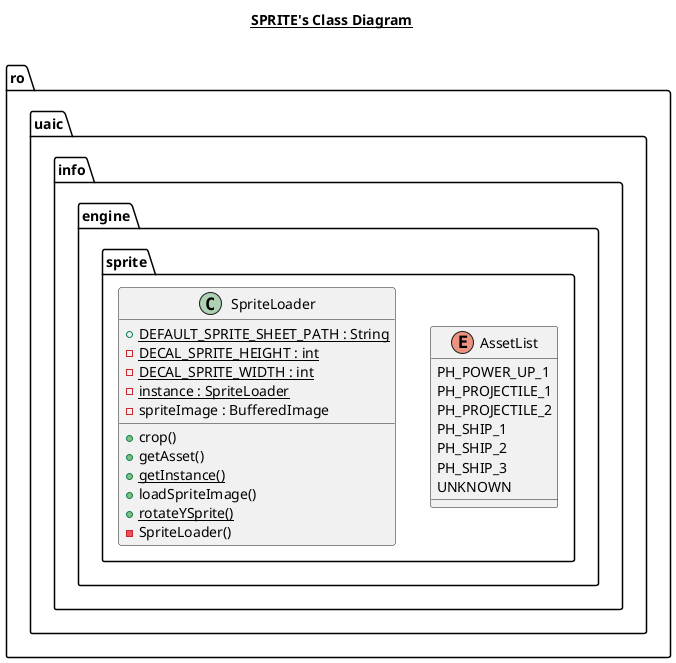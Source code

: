 @startuml

title __SPRITE's Class Diagram__\n

  namespace ro.uaic.info.engine {
    namespace sprite {
      enum AssetList {
        PH_POWER_UP_1
        PH_PROJECTILE_1
        PH_PROJECTILE_2
        PH_SHIP_1
        PH_SHIP_2
        PH_SHIP_3
        UNKNOWN
      }
    }
  }
  

  namespace ro.uaic.info.engine {
    namespace sprite {
      class ro.uaic.info.engine.sprite.SpriteLoader {
          {static} + DEFAULT_SPRITE_SHEET_PATH : String
          {static} - DECAL_SPRITE_HEIGHT : int
          {static} - DECAL_SPRITE_WIDTH : int
          {static} - instance : SpriteLoader
          - spriteImage : BufferedImage
          + crop()
          + getAsset()
          {static} + getInstance()
          + loadSpriteImage()
          {static} + rotateYSprite()
          - SpriteLoader()
      }
    }
  }
  

@enduml
